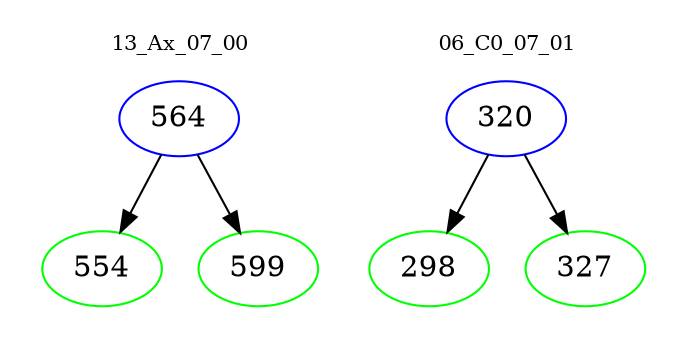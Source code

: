 digraph{
subgraph cluster_0 {
color = white
label = "13_Ax_07_00";
fontsize=10;
T0_564 [label="564", color="blue"]
T0_564 -> T0_554 [color="black"]
T0_554 [label="554", color="green"]
T0_564 -> T0_599 [color="black"]
T0_599 [label="599", color="green"]
}
subgraph cluster_1 {
color = white
label = "06_C0_07_01";
fontsize=10;
T1_320 [label="320", color="blue"]
T1_320 -> T1_298 [color="black"]
T1_298 [label="298", color="green"]
T1_320 -> T1_327 [color="black"]
T1_327 [label="327", color="green"]
}
}
